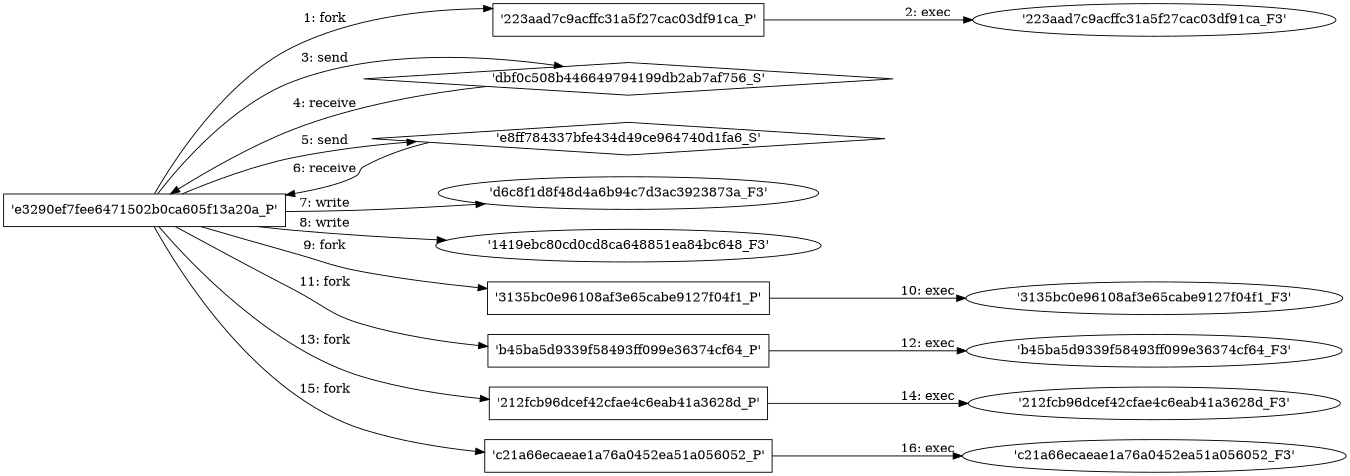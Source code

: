 digraph "D:\Learning\Paper\apt\基于CTI的攻击预警\Dataset\攻击图\ASGfromALLCTI\Microsoft Patch Tuesday - October 2015.dot" {
rankdir="LR"
size="9"
fixedsize="false"
splines="true"
nodesep=0.3
ranksep=0
fontsize=10
overlap="scalexy"
engine= "neato"
	"'e3290ef7fee6471502b0ca605f13a20a_P'" [node_type=Process shape=box]
	"'223aad7c9acffc31a5f27cac03df91ca_P'" [node_type=Process shape=box]
	"'e3290ef7fee6471502b0ca605f13a20a_P'" -> "'223aad7c9acffc31a5f27cac03df91ca_P'" [label="1: fork"]
	"'223aad7c9acffc31a5f27cac03df91ca_P'" [node_type=Process shape=box]
	"'223aad7c9acffc31a5f27cac03df91ca_F3'" [node_type=File shape=ellipse]
	"'223aad7c9acffc31a5f27cac03df91ca_P'" -> "'223aad7c9acffc31a5f27cac03df91ca_F3'" [label="2: exec"]
	"'dbf0c508b446649794199db2ab7af756_S'" [node_type=Socket shape=diamond]
	"'e3290ef7fee6471502b0ca605f13a20a_P'" [node_type=Process shape=box]
	"'e3290ef7fee6471502b0ca605f13a20a_P'" -> "'dbf0c508b446649794199db2ab7af756_S'" [label="3: send"]
	"'dbf0c508b446649794199db2ab7af756_S'" -> "'e3290ef7fee6471502b0ca605f13a20a_P'" [label="4: receive"]
	"'e8ff784337bfe434d49ce964740d1fa6_S'" [node_type=Socket shape=diamond]
	"'e3290ef7fee6471502b0ca605f13a20a_P'" [node_type=Process shape=box]
	"'e3290ef7fee6471502b0ca605f13a20a_P'" -> "'e8ff784337bfe434d49ce964740d1fa6_S'" [label="5: send"]
	"'e8ff784337bfe434d49ce964740d1fa6_S'" -> "'e3290ef7fee6471502b0ca605f13a20a_P'" [label="6: receive"]
	"'d6c8f1d8f48d4a6b94c7d3ac3923873a_F3'" [node_type=file shape=ellipse]
	"'e3290ef7fee6471502b0ca605f13a20a_P'" [node_type=Process shape=box]
	"'e3290ef7fee6471502b0ca605f13a20a_P'" -> "'d6c8f1d8f48d4a6b94c7d3ac3923873a_F3'" [label="7: write"]
	"'1419ebc80cd0cd8ca648851ea84bc648_F3'" [node_type=file shape=ellipse]
	"'e3290ef7fee6471502b0ca605f13a20a_P'" [node_type=Process shape=box]
	"'e3290ef7fee6471502b0ca605f13a20a_P'" -> "'1419ebc80cd0cd8ca648851ea84bc648_F3'" [label="8: write"]
	"'e3290ef7fee6471502b0ca605f13a20a_P'" [node_type=Process shape=box]
	"'3135bc0e96108af3e65cabe9127f04f1_P'" [node_type=Process shape=box]
	"'e3290ef7fee6471502b0ca605f13a20a_P'" -> "'3135bc0e96108af3e65cabe9127f04f1_P'" [label="9: fork"]
	"'3135bc0e96108af3e65cabe9127f04f1_P'" [node_type=Process shape=box]
	"'3135bc0e96108af3e65cabe9127f04f1_F3'" [node_type=File shape=ellipse]
	"'3135bc0e96108af3e65cabe9127f04f1_P'" -> "'3135bc0e96108af3e65cabe9127f04f1_F3'" [label="10: exec"]
	"'e3290ef7fee6471502b0ca605f13a20a_P'" [node_type=Process shape=box]
	"'b45ba5d9339f58493ff099e36374cf64_P'" [node_type=Process shape=box]
	"'e3290ef7fee6471502b0ca605f13a20a_P'" -> "'b45ba5d9339f58493ff099e36374cf64_P'" [label="11: fork"]
	"'b45ba5d9339f58493ff099e36374cf64_P'" [node_type=Process shape=box]
	"'b45ba5d9339f58493ff099e36374cf64_F3'" [node_type=File shape=ellipse]
	"'b45ba5d9339f58493ff099e36374cf64_P'" -> "'b45ba5d9339f58493ff099e36374cf64_F3'" [label="12: exec"]
	"'e3290ef7fee6471502b0ca605f13a20a_P'" [node_type=Process shape=box]
	"'212fcb96dcef42cfae4c6eab41a3628d_P'" [node_type=Process shape=box]
	"'e3290ef7fee6471502b0ca605f13a20a_P'" -> "'212fcb96dcef42cfae4c6eab41a3628d_P'" [label="13: fork"]
	"'212fcb96dcef42cfae4c6eab41a3628d_P'" [node_type=Process shape=box]
	"'212fcb96dcef42cfae4c6eab41a3628d_F3'" [node_type=File shape=ellipse]
	"'212fcb96dcef42cfae4c6eab41a3628d_P'" -> "'212fcb96dcef42cfae4c6eab41a3628d_F3'" [label="14: exec"]
	"'e3290ef7fee6471502b0ca605f13a20a_P'" [node_type=Process shape=box]
	"'c21a66ecaeae1a76a0452ea51a056052_P'" [node_type=Process shape=box]
	"'e3290ef7fee6471502b0ca605f13a20a_P'" -> "'c21a66ecaeae1a76a0452ea51a056052_P'" [label="15: fork"]
	"'c21a66ecaeae1a76a0452ea51a056052_P'" [node_type=Process shape=box]
	"'c21a66ecaeae1a76a0452ea51a056052_F3'" [node_type=File shape=ellipse]
	"'c21a66ecaeae1a76a0452ea51a056052_P'" -> "'c21a66ecaeae1a76a0452ea51a056052_F3'" [label="16: exec"]
}
